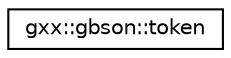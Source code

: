 digraph "Graphical Class Hierarchy"
{
  edge [fontname="Helvetica",fontsize="10",labelfontname="Helvetica",labelfontsize="10"];
  node [fontname="Helvetica",fontsize="10",shape=record];
  rankdir="LR";
  Node1 [label="gxx::gbson::token",height=0.2,width=0.4,color="black", fillcolor="white", style="filled",URL="$structgxx_1_1gbson_1_1token.html"];
}
